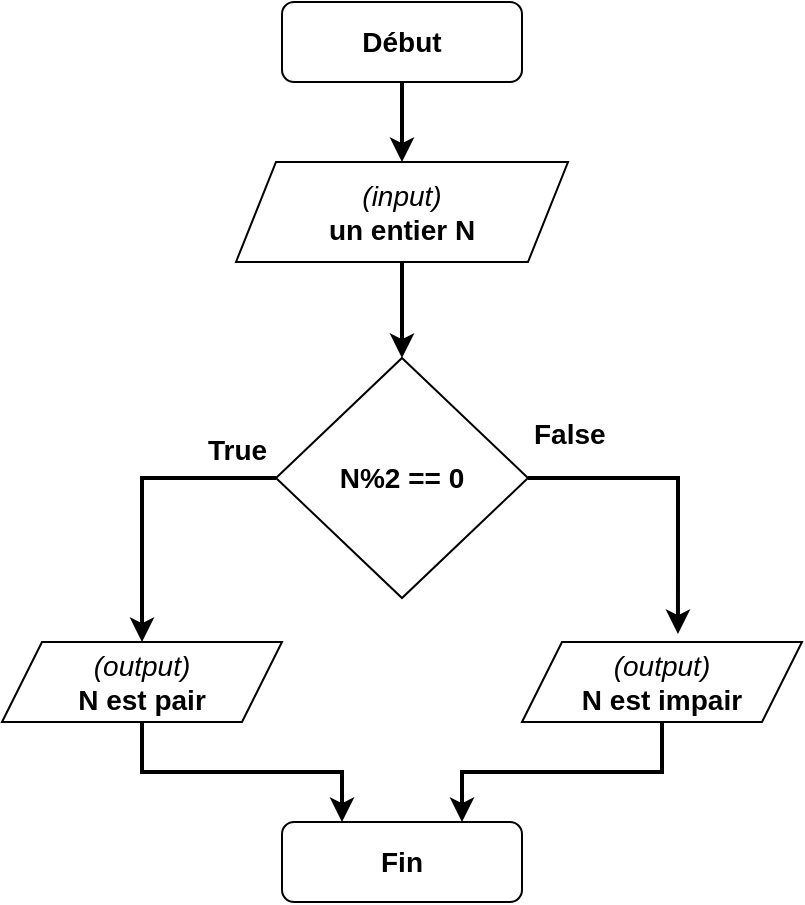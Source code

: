 <mxfile version="20.3.0" type="device"><diagram id="L0b2PbrPPCPq_CKYOsEK" name="Page-1"><mxGraphModel dx="1102" dy="685" grid="1" gridSize="10" guides="1" tooltips="1" connect="1" arrows="1" fold="1" page="1" pageScale="1" pageWidth="827" pageHeight="1169" math="0" shadow="0"><root><mxCell id="0"/><mxCell id="1" parent="0"/><mxCell id="YQB2iSZcNBgTz5nxj2OK-13" style="edgeStyle=orthogonalEdgeStyle;rounded=0;orthogonalLoop=1;jettySize=auto;html=1;exitX=0;exitY=0.5;exitDx=0;exitDy=0;entryX=0.5;entryY=0;entryDx=0;entryDy=0;strokeWidth=2;fontSize=14;" edge="1" parent="1" source="YQB2iSZcNBgTz5nxj2OK-1" target="YQB2iSZcNBgTz5nxj2OK-11"><mxGeometry relative="1" as="geometry"/></mxCell><mxCell id="YQB2iSZcNBgTz5nxj2OK-14" style="edgeStyle=orthogonalEdgeStyle;rounded=0;orthogonalLoop=1;jettySize=auto;html=1;exitX=1;exitY=0.5;exitDx=0;exitDy=0;entryX=0.557;entryY=-0.1;entryDx=0;entryDy=0;entryPerimeter=0;strokeWidth=2;fontSize=14;" edge="1" parent="1" source="YQB2iSZcNBgTz5nxj2OK-1" target="YQB2iSZcNBgTz5nxj2OK-12"><mxGeometry relative="1" as="geometry"/></mxCell><mxCell id="YQB2iSZcNBgTz5nxj2OK-1" value="&lt;b&gt;&lt;font style=&quot;font-size: 14px;&quot;&gt;N%2 == 0&lt;/font&gt;&lt;/b&gt;" style="rhombus;whiteSpace=wrap;html=1;" vertex="1" parent="1"><mxGeometry x="374" y="198" width="126" height="120" as="geometry"/></mxCell><mxCell id="YQB2iSZcNBgTz5nxj2OK-5" value="True" style="text;strokeColor=none;fillColor=none;align=left;verticalAlign=middle;spacingLeft=4;spacingRight=4;overflow=hidden;points=[[0,0.5],[1,0.5]];portConstraint=eastwest;rotatable=0;fontSize=14;fontStyle=1" vertex="1" parent="1"><mxGeometry x="334" y="228" width="40" height="30" as="geometry"/></mxCell><mxCell id="YQB2iSZcNBgTz5nxj2OK-6" value="False" style="text;strokeColor=none;fillColor=none;align=left;verticalAlign=middle;spacingLeft=4;spacingRight=4;overflow=hidden;points=[[0,0.5],[1,0.5]];portConstraint=eastwest;rotatable=0;fontSize=14;fontStyle=1" vertex="1" parent="1"><mxGeometry x="497" y="220" width="50" height="30" as="geometry"/></mxCell><mxCell id="YQB2iSZcNBgTz5nxj2OK-9" style="edgeStyle=orthogonalEdgeStyle;rounded=0;orthogonalLoop=1;jettySize=auto;html=1;exitX=0.5;exitY=1;exitDx=0;exitDy=0;entryX=0.5;entryY=0;entryDx=0;entryDy=0;fontSize=14;strokeWidth=2;" edge="1" parent="1" source="YQB2iSZcNBgTz5nxj2OK-7" target="YQB2iSZcNBgTz5nxj2OK-8"><mxGeometry relative="1" as="geometry"/></mxCell><mxCell id="YQB2iSZcNBgTz5nxj2OK-7" value="&lt;font style=&quot;font-size: 14px;&quot;&gt;&lt;b&gt;Début&lt;/b&gt;&lt;/font&gt;" style="rounded=1;whiteSpace=wrap;html=1;" vertex="1" parent="1"><mxGeometry x="377" y="20" width="120" height="40" as="geometry"/></mxCell><mxCell id="YQB2iSZcNBgTz5nxj2OK-10" style="edgeStyle=orthogonalEdgeStyle;rounded=0;orthogonalLoop=1;jettySize=auto;html=1;exitX=0.5;exitY=1;exitDx=0;exitDy=0;strokeWidth=2;fontSize=14;" edge="1" parent="1" source="YQB2iSZcNBgTz5nxj2OK-8" target="YQB2iSZcNBgTz5nxj2OK-1"><mxGeometry relative="1" as="geometry"/></mxCell><mxCell id="YQB2iSZcNBgTz5nxj2OK-8" value="&lt;i&gt;(input)&lt;br&gt;&lt;/i&gt;&lt;b&gt;un entier N&lt;/b&gt;" style="shape=parallelogram;perimeter=parallelogramPerimeter;whiteSpace=wrap;html=1;fixedSize=1;fontSize=14;" vertex="1" parent="1"><mxGeometry x="354" y="100" width="166" height="50" as="geometry"/></mxCell><mxCell id="YQB2iSZcNBgTz5nxj2OK-16" style="edgeStyle=orthogonalEdgeStyle;rounded=0;orthogonalLoop=1;jettySize=auto;html=1;exitX=0.5;exitY=1;exitDx=0;exitDy=0;entryX=0.25;entryY=0;entryDx=0;entryDy=0;strokeWidth=2;fontSize=14;" edge="1" parent="1" source="YQB2iSZcNBgTz5nxj2OK-11" target="YQB2iSZcNBgTz5nxj2OK-15"><mxGeometry relative="1" as="geometry"/></mxCell><mxCell id="YQB2iSZcNBgTz5nxj2OK-11" value="&lt;i&gt;(output)&lt;/i&gt;&lt;br&gt;&lt;b&gt;N est pair&lt;/b&gt;" style="shape=parallelogram;perimeter=parallelogramPerimeter;whiteSpace=wrap;html=1;fixedSize=1;fontSize=14;" vertex="1" parent="1"><mxGeometry x="237" y="340" width="140" height="40" as="geometry"/></mxCell><mxCell id="YQB2iSZcNBgTz5nxj2OK-17" style="edgeStyle=orthogonalEdgeStyle;rounded=0;orthogonalLoop=1;jettySize=auto;html=1;exitX=0.5;exitY=1;exitDx=0;exitDy=0;entryX=0.75;entryY=0;entryDx=0;entryDy=0;strokeWidth=2;fontSize=14;" edge="1" parent="1" source="YQB2iSZcNBgTz5nxj2OK-12" target="YQB2iSZcNBgTz5nxj2OK-15"><mxGeometry relative="1" as="geometry"/></mxCell><mxCell id="YQB2iSZcNBgTz5nxj2OK-12" value="&lt;i&gt;(output)&lt;/i&gt;&lt;br&gt;&lt;b&gt;N est impair&lt;/b&gt;" style="shape=parallelogram;perimeter=parallelogramPerimeter;whiteSpace=wrap;html=1;fixedSize=1;fontSize=14;" vertex="1" parent="1"><mxGeometry x="497" y="340" width="140" height="40" as="geometry"/></mxCell><mxCell id="YQB2iSZcNBgTz5nxj2OK-15" value="&lt;font style=&quot;font-size: 14px;&quot;&gt;&lt;b&gt;Fin&lt;/b&gt;&lt;/font&gt;" style="rounded=1;whiteSpace=wrap;html=1;" vertex="1" parent="1"><mxGeometry x="377" y="430" width="120" height="40" as="geometry"/></mxCell></root></mxGraphModel></diagram></mxfile>